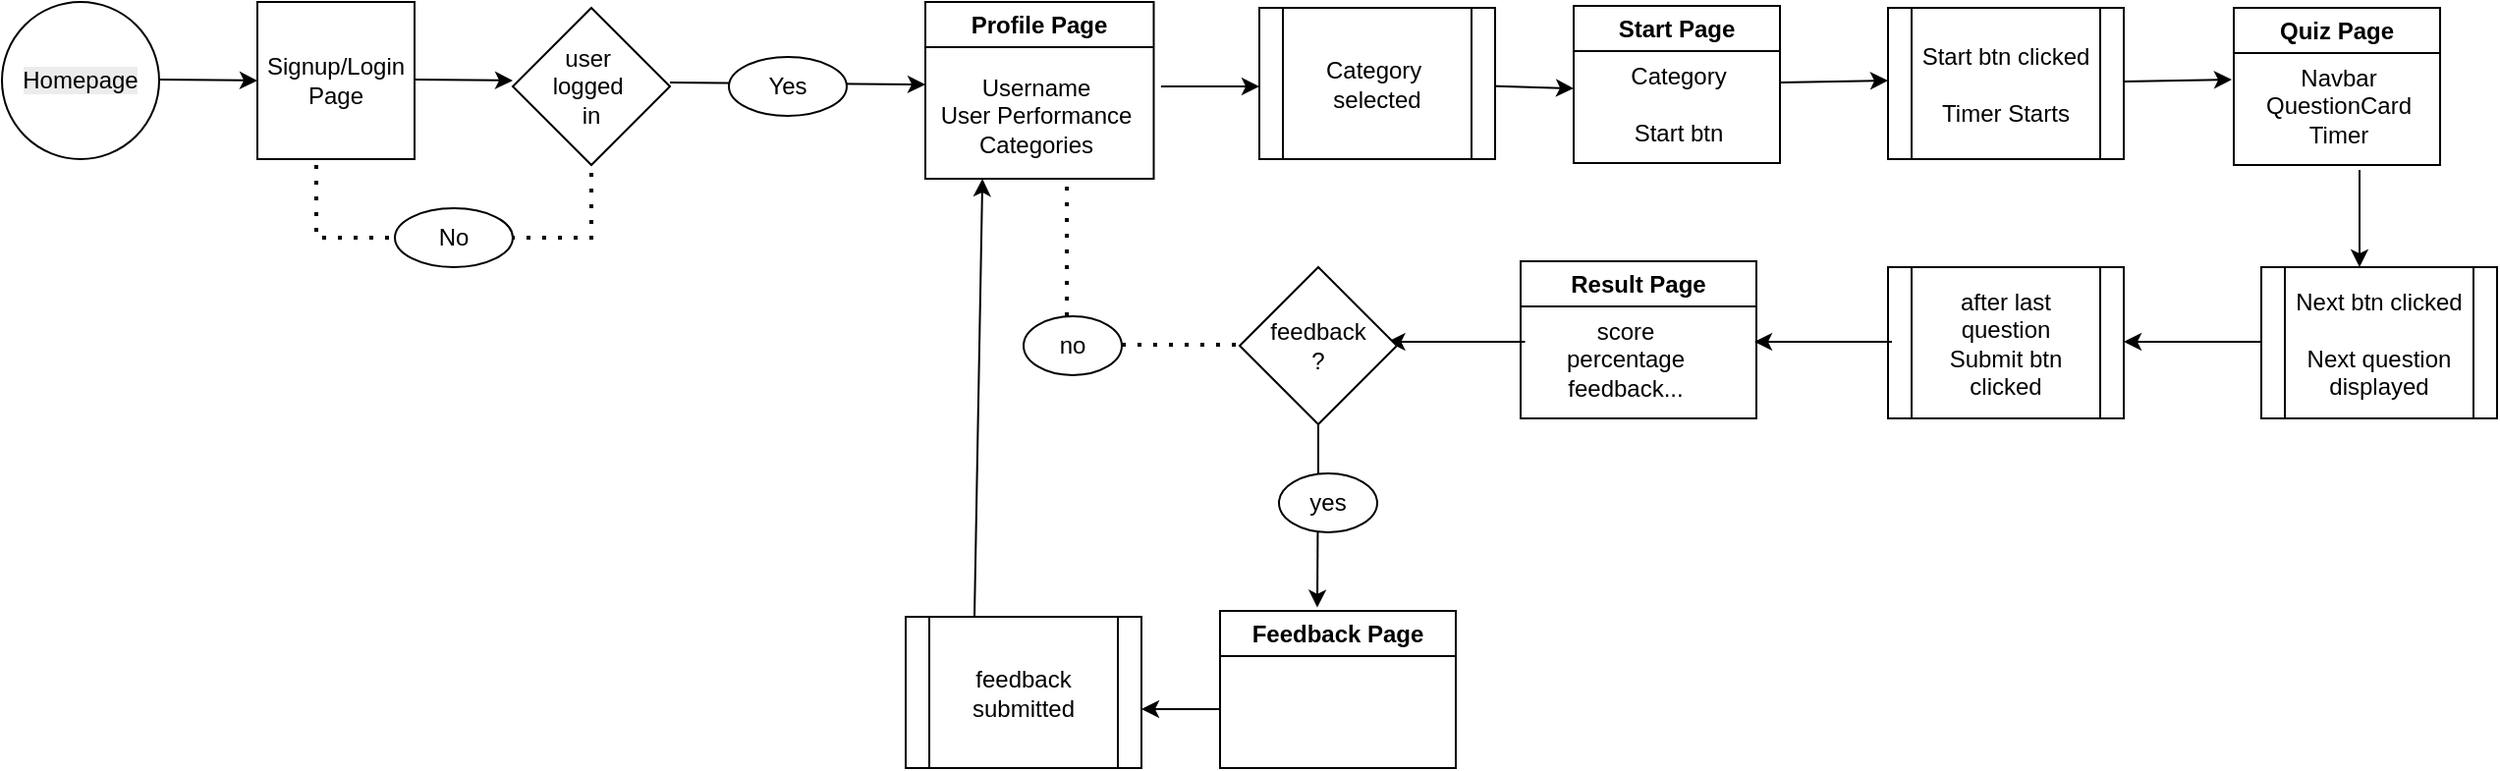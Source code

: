 <mxfile version="28.2.5">
  <diagram name="Page-1" id="HJt8-ZzGakLAiyrEAnOT">
    <mxGraphModel dx="1172" dy="465" grid="1" gridSize="10" guides="1" tooltips="1" connect="1" arrows="1" fold="1" page="1" pageScale="1" pageWidth="850" pageHeight="1100" math="0" shadow="0">
      <root>
        <mxCell id="0" />
        <mxCell id="1" parent="0" />
        <mxCell id="3R5pin8UfdIeKkiXDNON-3" value="" style="endArrow=classic;html=1;rounded=0;" parent="1" edge="1">
          <mxGeometry width="50" height="50" relative="1" as="geometry">
            <mxPoint x="120" y="79.5" as="sourcePoint" />
            <mxPoint x="170" y="80" as="targetPoint" />
          </mxGeometry>
        </mxCell>
        <mxCell id="3R5pin8UfdIeKkiXDNON-4" value="Signup/Login&lt;div&gt;Page&lt;/div&gt;" style="whiteSpace=wrap;html=1;aspect=fixed;" parent="1" vertex="1">
          <mxGeometry x="170" y="40" width="80" height="80" as="geometry" />
        </mxCell>
        <mxCell id="3R5pin8UfdIeKkiXDNON-5" value="Profile Page" style="swimlane;whiteSpace=wrap;html=1;" parent="1" vertex="1">
          <mxGeometry x="510" y="40" width="116.25" height="90" as="geometry" />
        </mxCell>
        <mxCell id="3R5pin8UfdIeKkiXDNON-10" value="&lt;div&gt;Username&lt;/div&gt;&lt;div&gt;User Performance&lt;/div&gt;&lt;div&gt;Categories&lt;/div&gt;" style="text;html=1;align=center;verticalAlign=middle;resizable=0;points=[];autosize=1;strokeColor=none;fillColor=none;" parent="3R5pin8UfdIeKkiXDNON-5" vertex="1">
          <mxGeometry x="-3.75" y="28" width="120" height="60" as="geometry" />
        </mxCell>
        <mxCell id="3R5pin8UfdIeKkiXDNON-6" value="&lt;div&gt;&lt;br&gt;&lt;/div&gt;&lt;span style=&quot;color: rgb(0, 0, 0); font-family: Helvetica; font-size: 12px; font-style: normal; font-variant-ligatures: normal; font-variant-caps: normal; font-weight: 400; letter-spacing: normal; orphans: 2; text-align: center; text-indent: 0px; text-transform: none; widows: 2; word-spacing: 0px; -webkit-text-stroke-width: 0px; white-space: normal; background-color: rgb(236, 236, 236); text-decoration-thickness: initial; text-decoration-style: initial; text-decoration-color: initial; float: none; display: inline !important;&quot;&gt;Homepage&lt;/span&gt;&lt;div&gt;&lt;br&gt;&lt;/div&gt;" style="ellipse;whiteSpace=wrap;html=1;aspect=fixed;" parent="1" vertex="1">
          <mxGeometry x="40" y="40" width="80" height="80" as="geometry" />
        </mxCell>
        <mxCell id="3R5pin8UfdIeKkiXDNON-8" value="" style="endArrow=classic;html=1;rounded=0;" parent="1" edge="1">
          <mxGeometry width="50" height="50" relative="1" as="geometry">
            <mxPoint x="250" y="79.5" as="sourcePoint" />
            <mxPoint x="300" y="80" as="targetPoint" />
          </mxGeometry>
        </mxCell>
        <mxCell id="3R5pin8UfdIeKkiXDNON-14" value="user&amp;nbsp;&lt;div&gt;logged&amp;nbsp;&lt;div&gt;in&lt;/div&gt;&lt;/div&gt;" style="rhombus;whiteSpace=wrap;html=1;" parent="1" vertex="1">
          <mxGeometry x="300" y="43" width="80" height="80" as="geometry" />
        </mxCell>
        <mxCell id="3R5pin8UfdIeKkiXDNON-15" value="" style="endArrow=classic;html=1;rounded=0;" parent="1" edge="1">
          <mxGeometry width="50" height="50" relative="1" as="geometry">
            <mxPoint x="380" y="81" as="sourcePoint" />
            <mxPoint x="510" y="82" as="targetPoint" />
          </mxGeometry>
        </mxCell>
        <mxCell id="3R5pin8UfdIeKkiXDNON-17" value="" style="endArrow=none;dashed=1;html=1;dashPattern=1 3;strokeWidth=2;rounded=0;" parent="1" edge="1">
          <mxGeometry width="50" height="50" relative="1" as="geometry">
            <mxPoint x="200" y="123" as="sourcePoint" />
            <mxPoint x="340" y="123" as="targetPoint" />
            <Array as="points">
              <mxPoint x="200" y="160" />
              <mxPoint x="340" y="160" />
            </Array>
          </mxGeometry>
        </mxCell>
        <mxCell id="3R5pin8UfdIeKkiXDNON-19" value="No" style="ellipse;whiteSpace=wrap;html=1;" parent="1" vertex="1">
          <mxGeometry x="240" y="145" width="60" height="30" as="geometry" />
        </mxCell>
        <mxCell id="3R5pin8UfdIeKkiXDNON-21" value="Yes" style="ellipse;whiteSpace=wrap;html=1;" parent="1" vertex="1">
          <mxGeometry x="410" y="68" width="60" height="30" as="geometry" />
        </mxCell>
        <mxCell id="3R5pin8UfdIeKkiXDNON-24" value="" style="endArrow=classic;html=1;rounded=0;" parent="1" edge="1">
          <mxGeometry width="50" height="50" relative="1" as="geometry">
            <mxPoint x="630" y="83" as="sourcePoint" />
            <mxPoint x="680" y="83" as="targetPoint" />
          </mxGeometry>
        </mxCell>
        <mxCell id="3R5pin8UfdIeKkiXDNON-28" value="Start Page" style="swimlane;whiteSpace=wrap;html=1;" parent="1" vertex="1">
          <mxGeometry x="840" y="42" width="105" height="80" as="geometry" />
        </mxCell>
        <mxCell id="3R5pin8UfdIeKkiXDNON-29" value="Category&lt;div&gt;&lt;br&gt;&lt;div&gt;Start btn&lt;/div&gt;&lt;/div&gt;" style="text;html=1;align=center;verticalAlign=middle;resizable=0;points=[];autosize=1;strokeColor=none;fillColor=none;" parent="3R5pin8UfdIeKkiXDNON-28" vertex="1">
          <mxGeometry x="17.5" y="20" width="70" height="60" as="geometry" />
        </mxCell>
        <mxCell id="3R5pin8UfdIeKkiXDNON-30" value="" style="endArrow=classic;html=1;rounded=0;" parent="1" edge="1">
          <mxGeometry width="50" height="50" relative="1" as="geometry">
            <mxPoint x="787" y="82.5" as="sourcePoint" />
            <mxPoint x="840" y="84" as="targetPoint" />
          </mxGeometry>
        </mxCell>
        <mxCell id="3R5pin8UfdIeKkiXDNON-31" value="Category&amp;nbsp;&lt;div&gt;selected&lt;/div&gt;" style="shape=process;whiteSpace=wrap;html=1;backgroundOutline=1;" parent="1" vertex="1">
          <mxGeometry x="680" y="43" width="120" height="77" as="geometry" />
        </mxCell>
        <mxCell id="3R5pin8UfdIeKkiXDNON-32" value="Quiz Page" style="swimlane;whiteSpace=wrap;html=1;" parent="1" vertex="1">
          <mxGeometry x="1176" y="43" width="105" height="80" as="geometry" />
        </mxCell>
        <mxCell id="3R5pin8UfdIeKkiXDNON-33" value="Navbar&lt;div&gt;QuestionCard&lt;/div&gt;&lt;div&gt;Timer&lt;/div&gt;" style="text;html=1;align=center;verticalAlign=middle;resizable=0;points=[];autosize=1;strokeColor=none;fillColor=none;" parent="3R5pin8UfdIeKkiXDNON-32" vertex="1">
          <mxGeometry x="2.5" y="20" width="100" height="60" as="geometry" />
        </mxCell>
        <mxCell id="3R5pin8UfdIeKkiXDNON-35" value="" style="endArrow=classic;html=1;rounded=0;exitX=1;exitY=0.5;exitDx=0;exitDy=0;" parent="1" edge="1">
          <mxGeometry width="50" height="50" relative="1" as="geometry">
            <mxPoint x="945" y="81" as="sourcePoint" />
            <mxPoint x="1000" y="80" as="targetPoint" />
          </mxGeometry>
        </mxCell>
        <mxCell id="5g4SlSUF7vdzzjNm9i0W-1" value="Start btn clicked&lt;div&gt;&lt;br&gt;&lt;/div&gt;&lt;div&gt;Timer Starts&lt;/div&gt;" style="shape=process;whiteSpace=wrap;html=1;backgroundOutline=1;" vertex="1" parent="1">
          <mxGeometry x="1000" y="43" width="120" height="77" as="geometry" />
        </mxCell>
        <mxCell id="5g4SlSUF7vdzzjNm9i0W-2" value="" style="endArrow=classic;html=1;rounded=0;exitX=1;exitY=0.5;exitDx=0;exitDy=0;" edge="1" parent="1">
          <mxGeometry width="50" height="50" relative="1" as="geometry">
            <mxPoint x="1120" y="80.5" as="sourcePoint" />
            <mxPoint x="1175" y="79.5" as="targetPoint" />
          </mxGeometry>
        </mxCell>
        <mxCell id="5g4SlSUF7vdzzjNm9i0W-3" value="" style="endArrow=classic;html=1;rounded=0;exitX=1;exitY=0.5;exitDx=0;exitDy=0;" edge="1" parent="1">
          <mxGeometry width="50" height="50" relative="1" as="geometry">
            <mxPoint x="1240" y="125.5" as="sourcePoint" />
            <mxPoint x="1240" y="175" as="targetPoint" />
          </mxGeometry>
        </mxCell>
        <mxCell id="5g4SlSUF7vdzzjNm9i0W-4" value="Next btn clicked&lt;div&gt;&lt;br&gt;&lt;/div&gt;&lt;div&gt;Next question displayed&lt;/div&gt;" style="shape=process;whiteSpace=wrap;html=1;backgroundOutline=1;" vertex="1" parent="1">
          <mxGeometry x="1190" y="175" width="120" height="77" as="geometry" />
        </mxCell>
        <mxCell id="5g4SlSUF7vdzzjNm9i0W-5" value="&lt;div&gt;after last question&lt;/div&gt;Submit btn clicked" style="shape=process;whiteSpace=wrap;html=1;backgroundOutline=1;" vertex="1" parent="1">
          <mxGeometry x="1000" y="175" width="120" height="77" as="geometry" />
        </mxCell>
        <mxCell id="5g4SlSUF7vdzzjNm9i0W-7" value="Result Page" style="swimlane;whiteSpace=wrap;html=1;" vertex="1" parent="1">
          <mxGeometry x="813" y="172" width="120" height="80" as="geometry" />
        </mxCell>
        <mxCell id="5g4SlSUF7vdzzjNm9i0W-8" value="score&lt;div&gt;percentage&lt;/div&gt;&lt;div&gt;feedback...&lt;/div&gt;" style="text;html=1;align=center;verticalAlign=middle;resizable=0;points=[];autosize=1;strokeColor=none;fillColor=none;" vertex="1" parent="5g4SlSUF7vdzzjNm9i0W-7">
          <mxGeometry x="12.5" y="20" width="80" height="60" as="geometry" />
        </mxCell>
        <mxCell id="5g4SlSUF7vdzzjNm9i0W-10" value="" style="endArrow=classic;html=1;rounded=0;" edge="1" parent="1">
          <mxGeometry width="50" height="50" relative="1" as="geometry">
            <mxPoint x="1190" y="213" as="sourcePoint" />
            <mxPoint x="1120" y="213" as="targetPoint" />
          </mxGeometry>
        </mxCell>
        <mxCell id="5g4SlSUF7vdzzjNm9i0W-11" value="" style="endArrow=classic;html=1;rounded=0;" edge="1" parent="1">
          <mxGeometry width="50" height="50" relative="1" as="geometry">
            <mxPoint x="1002" y="213" as="sourcePoint" />
            <mxPoint x="932" y="213" as="targetPoint" />
          </mxGeometry>
        </mxCell>
        <mxCell id="5g4SlSUF7vdzzjNm9i0W-12" value="" style="endArrow=classic;html=1;rounded=0;" edge="1" parent="1">
          <mxGeometry width="50" height="50" relative="1" as="geometry">
            <mxPoint x="815.25" y="213" as="sourcePoint" />
            <mxPoint x="745.25" y="213" as="targetPoint" />
          </mxGeometry>
        </mxCell>
        <mxCell id="5g4SlSUF7vdzzjNm9i0W-15" value="feedback&lt;div&gt;?&lt;/div&gt;" style="rhombus;whiteSpace=wrap;html=1;" vertex="1" parent="1">
          <mxGeometry x="670" y="175" width="80" height="80" as="geometry" />
        </mxCell>
        <mxCell id="5g4SlSUF7vdzzjNm9i0W-17" value="" style="endArrow=classic;html=1;rounded=0;" edge="1" parent="1">
          <mxGeometry width="50" height="50" relative="1" as="geometry">
            <mxPoint x="709.721" y="310.005" as="sourcePoint" />
            <mxPoint x="709.5" y="348.31" as="targetPoint" />
          </mxGeometry>
        </mxCell>
        <mxCell id="5g4SlSUF7vdzzjNm9i0W-16" value="yes" style="ellipse;whiteSpace=wrap;html=1;" vertex="1" parent="1">
          <mxGeometry x="690" y="280" width="50" height="30" as="geometry" />
        </mxCell>
        <mxCell id="5g4SlSUF7vdzzjNm9i0W-20" value="Feedback Page" style="swimlane;whiteSpace=wrap;html=1;" vertex="1" parent="1">
          <mxGeometry x="660" y="350" width="120" height="80" as="geometry" />
        </mxCell>
        <mxCell id="5g4SlSUF7vdzzjNm9i0W-32" value="" style="endArrow=classic;html=1;rounded=0;" edge="1" parent="5g4SlSUF7vdzzjNm9i0W-20">
          <mxGeometry width="50" height="50" relative="1" as="geometry">
            <mxPoint y="50" as="sourcePoint" />
            <mxPoint x="-40" y="50" as="targetPoint" />
          </mxGeometry>
        </mxCell>
        <mxCell id="5g4SlSUF7vdzzjNm9i0W-25" value="" style="endArrow=none;html=1;rounded=0;" edge="1" parent="1">
          <mxGeometry width="50" height="50" relative="1" as="geometry">
            <mxPoint x="710" y="280" as="sourcePoint" />
            <mxPoint x="710" y="255" as="targetPoint" />
          </mxGeometry>
        </mxCell>
        <mxCell id="5g4SlSUF7vdzzjNm9i0W-26" value="" style="endArrow=none;dashed=1;html=1;dashPattern=1 3;strokeWidth=2;rounded=0;" edge="1" parent="1">
          <mxGeometry width="50" height="50" relative="1" as="geometry">
            <mxPoint x="610" y="214.5" as="sourcePoint" />
            <mxPoint x="670" y="214.5" as="targetPoint" />
          </mxGeometry>
        </mxCell>
        <mxCell id="5g4SlSUF7vdzzjNm9i0W-27" value="no" style="ellipse;whiteSpace=wrap;html=1;" vertex="1" parent="1">
          <mxGeometry x="560" y="200" width="50" height="30" as="geometry" />
        </mxCell>
        <mxCell id="5g4SlSUF7vdzzjNm9i0W-29" value="" style="endArrow=none;dashed=1;html=1;dashPattern=1 3;strokeWidth=2;rounded=0;" edge="1" parent="1">
          <mxGeometry width="50" height="50" relative="1" as="geometry">
            <mxPoint x="582" y="200" as="sourcePoint" />
            <mxPoint x="582" y="130" as="targetPoint" />
          </mxGeometry>
        </mxCell>
        <mxCell id="5g4SlSUF7vdzzjNm9i0W-30" value="feedback submitted" style="shape=process;whiteSpace=wrap;html=1;backgroundOutline=1;" vertex="1" parent="1">
          <mxGeometry x="500" y="353" width="120" height="77" as="geometry" />
        </mxCell>
        <mxCell id="5g4SlSUF7vdzzjNm9i0W-33" value="" style="endArrow=classic;html=1;rounded=0;entryX=0.25;entryY=1;entryDx=0;entryDy=0;" edge="1" parent="1" target="3R5pin8UfdIeKkiXDNON-5">
          <mxGeometry width="50" height="50" relative="1" as="geometry">
            <mxPoint x="535" y="353" as="sourcePoint" />
            <mxPoint x="585" y="303" as="targetPoint" />
          </mxGeometry>
        </mxCell>
      </root>
    </mxGraphModel>
  </diagram>
</mxfile>

